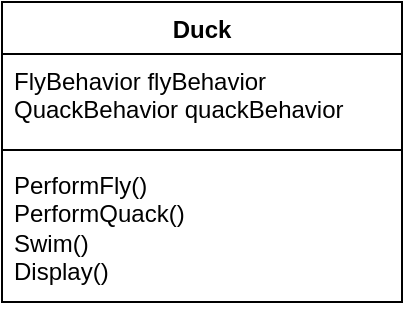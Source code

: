 <mxfile version="21.6.8" type="device">
  <diagram name="Page-1" id="-1Nl84vAAxKKd2alMhuq">
    <mxGraphModel dx="996" dy="581" grid="1" gridSize="10" guides="1" tooltips="1" connect="1" arrows="1" fold="1" page="1" pageScale="1" pageWidth="850" pageHeight="1100" math="0" shadow="0">
      <root>
        <mxCell id="0" />
        <mxCell id="1" parent="0" />
        <mxCell id="KO5PszjeQk3kIAyBNH4q-1" value="Duck" style="swimlane;fontStyle=1;align=center;verticalAlign=top;childLayout=stackLayout;horizontal=1;startSize=26;horizontalStack=0;resizeParent=1;resizeParentMax=0;resizeLast=0;collapsible=1;marginBottom=0;whiteSpace=wrap;html=1;" vertex="1" parent="1">
          <mxGeometry x="330" y="80" width="200" height="150" as="geometry" />
        </mxCell>
        <mxCell id="KO5PszjeQk3kIAyBNH4q-2" value="FlyBehavior flyBehavior&lt;br&gt;QuackBehavior quackBehavior" style="text;strokeColor=none;fillColor=none;align=left;verticalAlign=top;spacingLeft=4;spacingRight=4;overflow=hidden;rotatable=0;points=[[0,0.5],[1,0.5]];portConstraint=eastwest;whiteSpace=wrap;html=1;" vertex="1" parent="KO5PszjeQk3kIAyBNH4q-1">
          <mxGeometry y="26" width="200" height="44" as="geometry" />
        </mxCell>
        <mxCell id="KO5PszjeQk3kIAyBNH4q-3" value="" style="line;strokeWidth=1;fillColor=none;align=left;verticalAlign=middle;spacingTop=-1;spacingLeft=3;spacingRight=3;rotatable=0;labelPosition=right;points=[];portConstraint=eastwest;strokeColor=inherit;" vertex="1" parent="KO5PszjeQk3kIAyBNH4q-1">
          <mxGeometry y="70" width="200" height="8" as="geometry" />
        </mxCell>
        <mxCell id="KO5PszjeQk3kIAyBNH4q-4" value="PerformFly()&lt;br&gt;PerformQuack()&lt;br&gt;Swim()&lt;br&gt;Display()" style="text;strokeColor=none;fillColor=none;align=left;verticalAlign=top;spacingLeft=4;spacingRight=4;overflow=hidden;rotatable=0;points=[[0,0.5],[1,0.5]];portConstraint=eastwest;whiteSpace=wrap;html=1;" vertex="1" parent="KO5PszjeQk3kIAyBNH4q-1">
          <mxGeometry y="78" width="200" height="72" as="geometry" />
        </mxCell>
      </root>
    </mxGraphModel>
  </diagram>
</mxfile>
